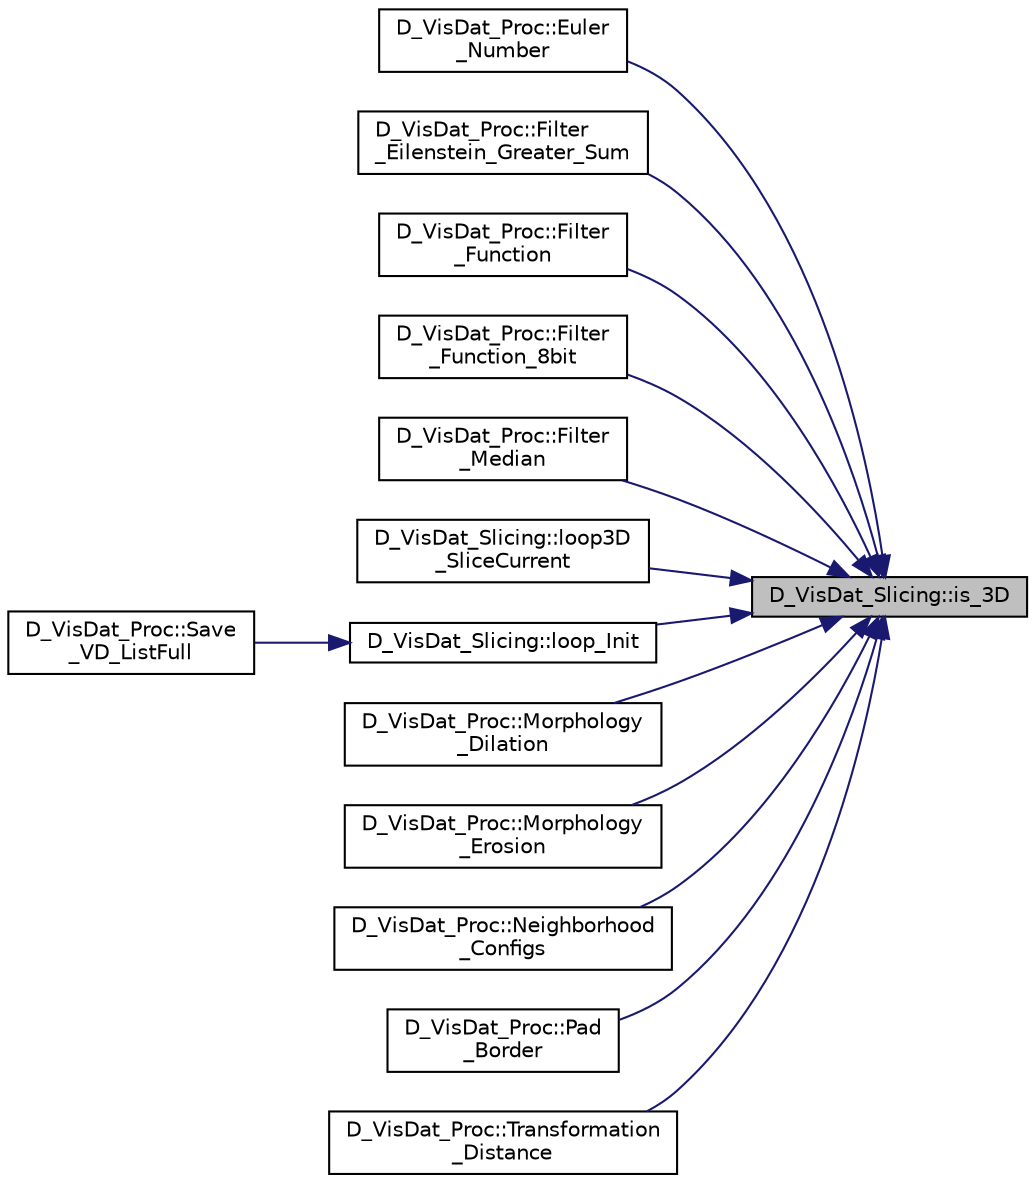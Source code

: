 digraph "D_VisDat_Slicing::is_3D"
{
 // LATEX_PDF_SIZE
  edge [fontname="Helvetica",fontsize="10",labelfontname="Helvetica",labelfontsize="10"];
  node [fontname="Helvetica",fontsize="10",shape=record];
  rankdir="RL";
  Node1 [label="D_VisDat_Slicing::is_3D",height=0.2,width=0.4,color="black", fillcolor="grey75", style="filled", fontcolor="black",tooltip=" "];
  Node1 -> Node2 [dir="back",color="midnightblue",fontsize="10",style="solid"];
  Node2 [label="D_VisDat_Proc::Euler\l_Number",height=0.2,width=0.4,color="black", fillcolor="white", style="filled",URL="$class_d___vis_dat___proc.html#a5f1bf390e4a95e850831393b0329cd5f",tooltip=" "];
  Node1 -> Node3 [dir="back",color="midnightblue",fontsize="10",style="solid"];
  Node3 [label="D_VisDat_Proc::Filter\l_Eilenstein_Greater_Sum",height=0.2,width=0.4,color="black", fillcolor="white", style="filled",URL="$class_d___vis_dat___proc.html#a84f84890bad375febafc49950c259d89",tooltip=" "];
  Node1 -> Node4 [dir="back",color="midnightblue",fontsize="10",style="solid"];
  Node4 [label="D_VisDat_Proc::Filter\l_Function",height=0.2,width=0.4,color="black", fillcolor="white", style="filled",URL="$class_d___vis_dat___proc.html#a4a7bc7c618f2b0d0aa95fd9231dad247",tooltip=" "];
  Node1 -> Node5 [dir="back",color="midnightblue",fontsize="10",style="solid"];
  Node5 [label="D_VisDat_Proc::Filter\l_Function_8bit",height=0.2,width=0.4,color="black", fillcolor="white", style="filled",URL="$class_d___vis_dat___proc.html#a97dd6401aaec72add65bf2903cdb9aca",tooltip=" "];
  Node1 -> Node6 [dir="back",color="midnightblue",fontsize="10",style="solid"];
  Node6 [label="D_VisDat_Proc::Filter\l_Median",height=0.2,width=0.4,color="black", fillcolor="white", style="filled",URL="$class_d___vis_dat___proc.html#a83f091f40126c7c654a4044af6f1e49d",tooltip=" "];
  Node1 -> Node7 [dir="back",color="midnightblue",fontsize="10",style="solid"];
  Node7 [label="D_VisDat_Slicing::loop3D\l_SliceCurrent",height=0.2,width=0.4,color="black", fillcolor="white", style="filled",URL="$class_d___vis_dat___slicing.html#a0573ba1368c7b1583d910203c46742a9",tooltip=" "];
  Node1 -> Node8 [dir="back",color="midnightblue",fontsize="10",style="solid"];
  Node8 [label="D_VisDat_Slicing::loop_Init",height=0.2,width=0.4,color="black", fillcolor="white", style="filled",URL="$class_d___vis_dat___slicing.html#ab6079f7cc2c8f056e78117f4769cbd90",tooltip=" "];
  Node8 -> Node9 [dir="back",color="midnightblue",fontsize="10",style="solid"];
  Node9 [label="D_VisDat_Proc::Save\l_VD_ListFull",height=0.2,width=0.4,color="black", fillcolor="white", style="filled",URL="$class_d___vis_dat___proc.html#aa19c0cf814fb82dbc0c7aa619f74551f",tooltip=" "];
  Node1 -> Node10 [dir="back",color="midnightblue",fontsize="10",style="solid"];
  Node10 [label="D_VisDat_Proc::Morphology\l_Dilation",height=0.2,width=0.4,color="black", fillcolor="white", style="filled",URL="$class_d___vis_dat___proc.html#a48b018524c557317d907cb5e0bbdc929",tooltip=" "];
  Node1 -> Node11 [dir="back",color="midnightblue",fontsize="10",style="solid"];
  Node11 [label="D_VisDat_Proc::Morphology\l_Erosion",height=0.2,width=0.4,color="black", fillcolor="white", style="filled",URL="$class_d___vis_dat___proc.html#af7a01a597f28eb5f8986e5dcf7a61361",tooltip=" "];
  Node1 -> Node12 [dir="back",color="midnightblue",fontsize="10",style="solid"];
  Node12 [label="D_VisDat_Proc::Neighborhood\l_Configs",height=0.2,width=0.4,color="black", fillcolor="white", style="filled",URL="$class_d___vis_dat___proc.html#acfc0bc833aaefe9b3b7ec74ecb3081da",tooltip=" "];
  Node1 -> Node13 [dir="back",color="midnightblue",fontsize="10",style="solid"];
  Node13 [label="D_VisDat_Proc::Pad\l_Border",height=0.2,width=0.4,color="black", fillcolor="white", style="filled",URL="$class_d___vis_dat___proc.html#aa0be1676821003605654d192f7135350",tooltip=" "];
  Node1 -> Node14 [dir="back",color="midnightblue",fontsize="10",style="solid"];
  Node14 [label="D_VisDat_Proc::Transformation\l_Distance",height=0.2,width=0.4,color="black", fillcolor="white", style="filled",URL="$class_d___vis_dat___proc.html#a3a78a66e99cdda5effba9769a6726750",tooltip=" "];
}
